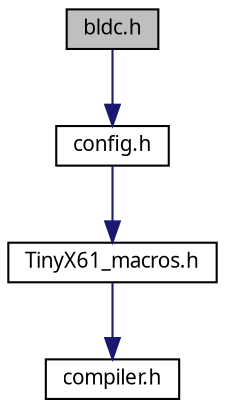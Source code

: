 digraph G
{
  edge [fontname="FreeSans.ttf",fontsize=10,labelfontname="FreeSans.ttf",labelfontsize=10];
  node [fontname="FreeSans.ttf",fontsize=10,shape=record];
  Node1 [label="bldc.h",height=0.2,width=0.4,color="black", fillcolor="grey75", style="filled" fontcolor="black"];
  Node1 -> Node2 [color="midnightblue",fontsize=10,style="solid",fontname="FreeSans.ttf"];
  Node2 [label="config.h",height=0.2,width=0.4,color="black", fillcolor="white", style="filled",URL="$config_8h.html",tooltip="This file contains the function declarations."];
  Node2 -> Node3 [color="midnightblue",fontsize=10,style="solid",fontname="FreeSans.ttf"];
  Node3 [label="TinyX61_macros.h",height=0.2,width=0.4,color="black", fillcolor="white", style="filled",URL="$TinyX61__macros_8h.html",tooltip="This file contains the function declarations."];
  Node3 -> Node4 [color="midnightblue",fontsize=10,style="solid",fontname="FreeSans.ttf"];
  Node4 [label="compiler.h",height=0.2,width=0.4,color="black", fillcolor="white", style="filled",URL="$Applications_2MC301__Bldc__Sensorless_2compiler_8h.html",tooltip="This file redefines dedicated IAR EWAVR and GNU GCC keywords in order to ensure that..."];
}
